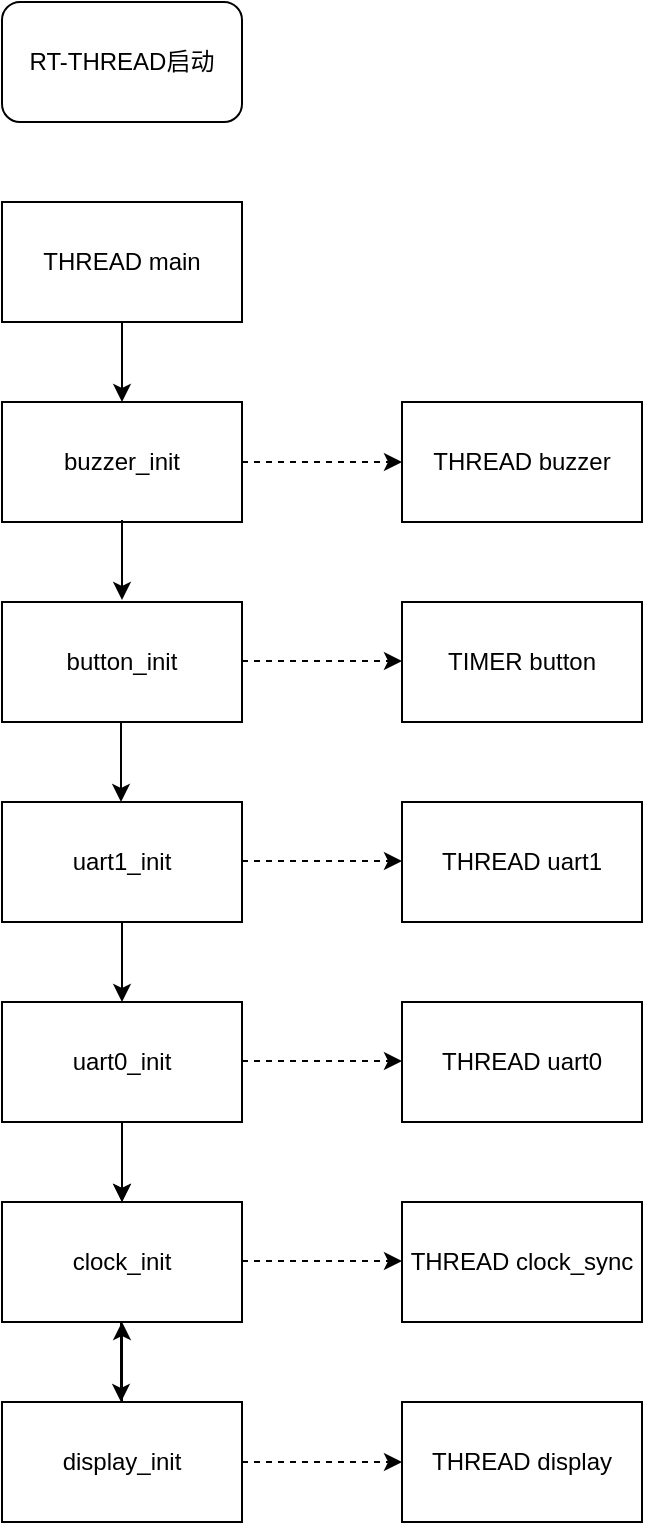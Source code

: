 <mxfile version="19.0.3" type="github">
  <diagram id="kJk4uJ9yfwuJy3zpaMZb" name="Page-1">
    <mxGraphModel dx="1209" dy="700" grid="1" gridSize="10" guides="1" tooltips="1" connect="1" arrows="1" fold="1" page="1" pageScale="1" pageWidth="827" pageHeight="1169" math="0" shadow="0">
      <root>
        <mxCell id="0" />
        <mxCell id="1" parent="0" />
        <mxCell id="GbeZwU4aBQHvOexcGolt-1" value="RT-THREAD启动" style="rounded=1;whiteSpace=wrap;html=1;" vertex="1" parent="1">
          <mxGeometry x="350" y="340" width="120" height="60" as="geometry" />
        </mxCell>
        <mxCell id="GbeZwU4aBQHvOexcGolt-2" value="THREAD main" style="rounded=0;whiteSpace=wrap;html=1;" vertex="1" parent="1">
          <mxGeometry x="350" y="440" width="120" height="60" as="geometry" />
        </mxCell>
        <mxCell id="GbeZwU4aBQHvOexcGolt-3" value="buzzer_init" style="rounded=0;whiteSpace=wrap;html=1;" vertex="1" parent="1">
          <mxGeometry x="350" y="540" width="120" height="60" as="geometry" />
        </mxCell>
        <mxCell id="GbeZwU4aBQHvOexcGolt-4" value="THREAD buzzer" style="rounded=0;whiteSpace=wrap;html=1;" vertex="1" parent="1">
          <mxGeometry x="550" y="540" width="120" height="60" as="geometry" />
        </mxCell>
        <mxCell id="GbeZwU4aBQHvOexcGolt-5" value="button_init" style="rounded=0;whiteSpace=wrap;html=1;" vertex="1" parent="1">
          <mxGeometry x="350" y="640" width="120" height="60" as="geometry" />
        </mxCell>
        <mxCell id="GbeZwU4aBQHvOexcGolt-6" value="uart1_init" style="rounded=0;whiteSpace=wrap;html=1;" vertex="1" parent="1">
          <mxGeometry x="350" y="740" width="120" height="60" as="geometry" />
        </mxCell>
        <mxCell id="GbeZwU4aBQHvOexcGolt-7" value="TIMER button" style="rounded=0;whiteSpace=wrap;html=1;" vertex="1" parent="1">
          <mxGeometry x="550" y="640" width="120" height="60" as="geometry" />
        </mxCell>
        <mxCell id="GbeZwU4aBQHvOexcGolt-8" value="THREAD uart1" style="rounded=0;whiteSpace=wrap;html=1;" vertex="1" parent="1">
          <mxGeometry x="550" y="740" width="120" height="60" as="geometry" />
        </mxCell>
        <mxCell id="GbeZwU4aBQHvOexcGolt-41" value="" style="edgeStyle=orthogonalEdgeStyle;rounded=0;orthogonalLoop=1;jettySize=auto;html=1;" edge="1" parent="1" source="GbeZwU4aBQHvOexcGolt-9" target="GbeZwU4aBQHvOexcGolt-11">
          <mxGeometry relative="1" as="geometry" />
        </mxCell>
        <mxCell id="GbeZwU4aBQHvOexcGolt-9" value="uart0_init" style="rounded=0;whiteSpace=wrap;html=1;" vertex="1" parent="1">
          <mxGeometry x="350" y="840" width="120" height="60" as="geometry" />
        </mxCell>
        <mxCell id="GbeZwU4aBQHvOexcGolt-10" value="THREAD uart0" style="rounded=0;whiteSpace=wrap;html=1;" vertex="1" parent="1">
          <mxGeometry x="550" y="840" width="120" height="60" as="geometry" />
        </mxCell>
        <mxCell id="GbeZwU4aBQHvOexcGolt-11" value="clock_init" style="rounded=0;whiteSpace=wrap;html=1;" vertex="1" parent="1">
          <mxGeometry x="350" y="940" width="120" height="60" as="geometry" />
        </mxCell>
        <mxCell id="GbeZwU4aBQHvOexcGolt-12" value="THREAD clock_sync" style="rounded=0;whiteSpace=wrap;html=1;" vertex="1" parent="1">
          <mxGeometry x="550" y="940" width="120" height="60" as="geometry" />
        </mxCell>
        <mxCell id="GbeZwU4aBQHvOexcGolt-44" value="" style="edgeStyle=orthogonalEdgeStyle;rounded=0;orthogonalLoop=1;jettySize=auto;html=1;" edge="1" parent="1" source="GbeZwU4aBQHvOexcGolt-13" target="GbeZwU4aBQHvOexcGolt-11">
          <mxGeometry relative="1" as="geometry" />
        </mxCell>
        <mxCell id="GbeZwU4aBQHvOexcGolt-13" value="display_init" style="rounded=0;whiteSpace=wrap;html=1;" vertex="1" parent="1">
          <mxGeometry x="350" y="1040" width="120" height="60" as="geometry" />
        </mxCell>
        <mxCell id="GbeZwU4aBQHvOexcGolt-14" value="THREAD display" style="rounded=0;whiteSpace=wrap;html=1;" vertex="1" parent="1">
          <mxGeometry x="550" y="1040" width="120" height="60" as="geometry" />
        </mxCell>
        <mxCell id="GbeZwU4aBQHvOexcGolt-19" value="" style="endArrow=classic;html=1;rounded=0;exitX=0.5;exitY=1;exitDx=0;exitDy=0;" edge="1" parent="1">
          <mxGeometry width="50" height="50" relative="1" as="geometry">
            <mxPoint x="410" y="599" as="sourcePoint" />
            <mxPoint x="410" y="639" as="targetPoint" />
          </mxGeometry>
        </mxCell>
        <mxCell id="GbeZwU4aBQHvOexcGolt-20" value="" style="endArrow=classic;html=1;rounded=0;exitX=0.5;exitY=1;exitDx=0;exitDy=0;" edge="1" parent="1">
          <mxGeometry width="50" height="50" relative="1" as="geometry">
            <mxPoint x="409.5" y="700" as="sourcePoint" />
            <mxPoint x="409.5" y="740" as="targetPoint" />
          </mxGeometry>
        </mxCell>
        <mxCell id="GbeZwU4aBQHvOexcGolt-22" value="" style="endArrow=classic;html=1;rounded=0;" edge="1" parent="1" source="GbeZwU4aBQHvOexcGolt-9" target="GbeZwU4aBQHvOexcGolt-11">
          <mxGeometry width="50" height="50" relative="1" as="geometry">
            <mxPoint x="409.5" y="900" as="sourcePoint" />
            <mxPoint x="409.5" y="940" as="targetPoint" />
          </mxGeometry>
        </mxCell>
        <mxCell id="GbeZwU4aBQHvOexcGolt-23" value="" style="endArrow=classic;html=1;rounded=0;exitX=0.5;exitY=1;exitDx=0;exitDy=0;" edge="1" parent="1">
          <mxGeometry width="50" height="50" relative="1" as="geometry">
            <mxPoint x="409.5" y="1000" as="sourcePoint" />
            <mxPoint x="409.5" y="1040" as="targetPoint" />
          </mxGeometry>
        </mxCell>
        <mxCell id="GbeZwU4aBQHvOexcGolt-26" value="" style="endArrow=classic;html=1;rounded=0;exitX=0.5;exitY=1;exitDx=0;exitDy=0;entryX=0.5;entryY=0;entryDx=0;entryDy=0;" edge="1" parent="1" source="GbeZwU4aBQHvOexcGolt-2" target="GbeZwU4aBQHvOexcGolt-3">
          <mxGeometry width="50" height="50" relative="1" as="geometry">
            <mxPoint x="390" y="820" as="sourcePoint" />
            <mxPoint x="440" y="770" as="targetPoint" />
          </mxGeometry>
        </mxCell>
        <mxCell id="GbeZwU4aBQHvOexcGolt-35" value="" style="endArrow=classic;html=1;rounded=0;entryX=0;entryY=0.5;entryDx=0;entryDy=0;dashed=1;" edge="1" parent="1" target="GbeZwU4aBQHvOexcGolt-14">
          <mxGeometry width="50" height="50" relative="1" as="geometry">
            <mxPoint x="470" y="1070" as="sourcePoint" />
            <mxPoint x="520" y="1020" as="targetPoint" />
          </mxGeometry>
        </mxCell>
        <mxCell id="GbeZwU4aBQHvOexcGolt-36" value="" style="endArrow=classic;html=1;rounded=0;entryX=0;entryY=0.5;entryDx=0;entryDy=0;dashed=1;" edge="1" parent="1">
          <mxGeometry width="50" height="50" relative="1" as="geometry">
            <mxPoint x="470" y="969.5" as="sourcePoint" />
            <mxPoint x="550" y="969.5" as="targetPoint" />
          </mxGeometry>
        </mxCell>
        <mxCell id="GbeZwU4aBQHvOexcGolt-37" value="" style="endArrow=classic;html=1;rounded=0;entryX=0;entryY=0.5;entryDx=0;entryDy=0;dashed=1;" edge="1" parent="1">
          <mxGeometry width="50" height="50" relative="1" as="geometry">
            <mxPoint x="470" y="869.5" as="sourcePoint" />
            <mxPoint x="550" y="869.5" as="targetPoint" />
          </mxGeometry>
        </mxCell>
        <mxCell id="GbeZwU4aBQHvOexcGolt-38" value="" style="endArrow=classic;html=1;rounded=0;entryX=0;entryY=0.5;entryDx=0;entryDy=0;dashed=1;" edge="1" parent="1">
          <mxGeometry width="50" height="50" relative="1" as="geometry">
            <mxPoint x="470" y="769.5" as="sourcePoint" />
            <mxPoint x="550" y="769.5" as="targetPoint" />
          </mxGeometry>
        </mxCell>
        <mxCell id="GbeZwU4aBQHvOexcGolt-39" value="" style="endArrow=classic;html=1;rounded=0;entryX=0;entryY=0.5;entryDx=0;entryDy=0;dashed=1;" edge="1" parent="1">
          <mxGeometry width="50" height="50" relative="1" as="geometry">
            <mxPoint x="470" y="669.5" as="sourcePoint" />
            <mxPoint x="550" y="669.5" as="targetPoint" />
          </mxGeometry>
        </mxCell>
        <mxCell id="GbeZwU4aBQHvOexcGolt-40" value="" style="endArrow=classic;html=1;rounded=0;entryX=0;entryY=0.5;entryDx=0;entryDy=0;dashed=1;" edge="1" parent="1">
          <mxGeometry width="50" height="50" relative="1" as="geometry">
            <mxPoint x="470" y="570" as="sourcePoint" />
            <mxPoint x="550" y="570" as="targetPoint" />
          </mxGeometry>
        </mxCell>
        <mxCell id="GbeZwU4aBQHvOexcGolt-43" value="" style="endArrow=classic;html=1;rounded=0;" edge="1" parent="1" source="GbeZwU4aBQHvOexcGolt-6" target="GbeZwU4aBQHvOexcGolt-9">
          <mxGeometry width="50" height="50" relative="1" as="geometry">
            <mxPoint x="408.5" y="801" as="sourcePoint" />
            <mxPoint x="408.5" y="841" as="targetPoint" />
          </mxGeometry>
        </mxCell>
      </root>
    </mxGraphModel>
  </diagram>
</mxfile>
